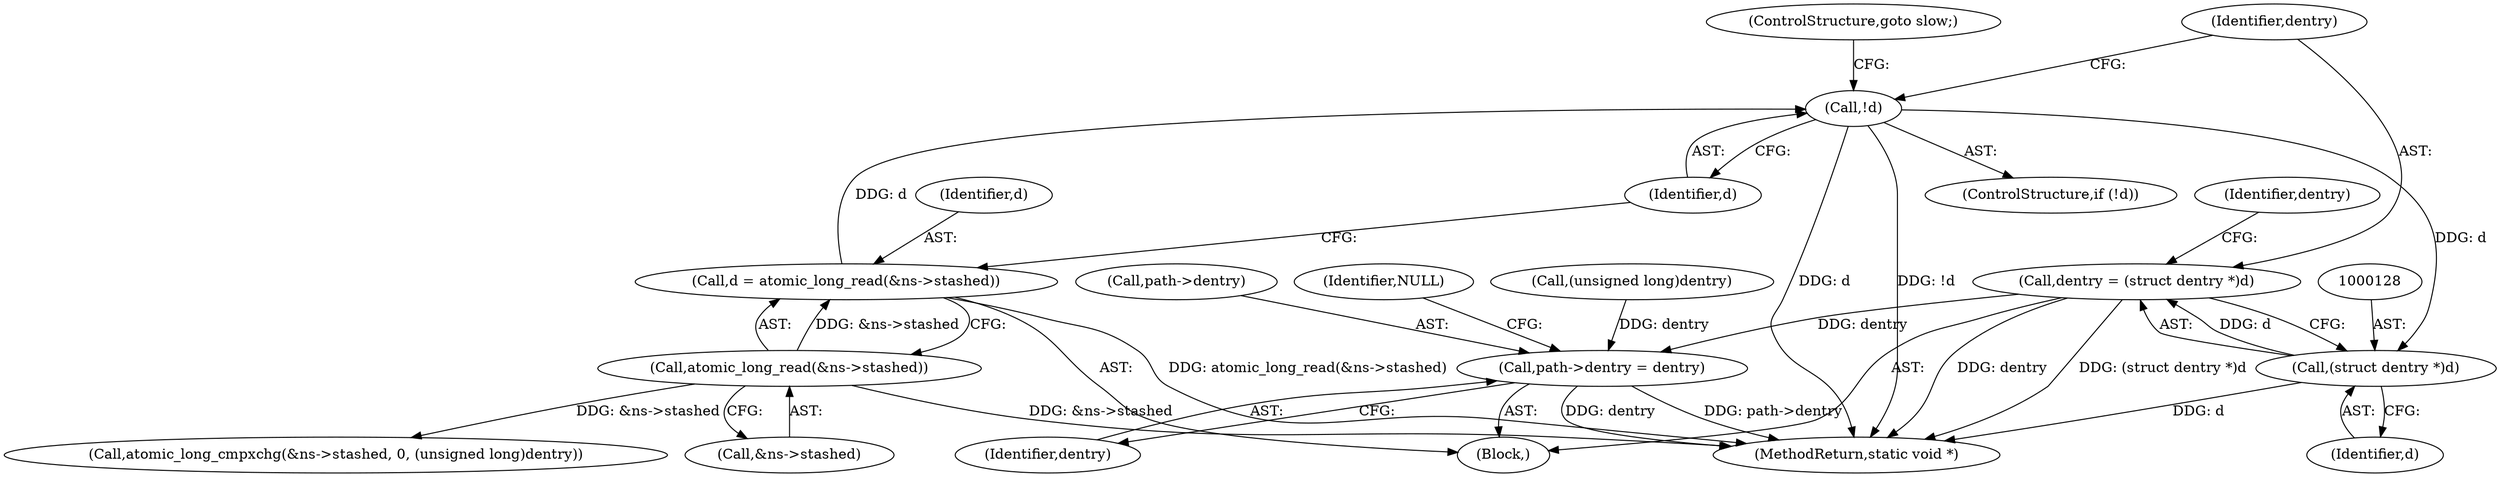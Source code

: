 digraph "0_linux_073c516ff73557a8f7315066856c04b50383ac34@pointer" {
"1000125" [label="(Call,dentry = (struct dentry *)d)"];
"1000127" [label="(Call,(struct dentry *)d)"];
"1000122" [label="(Call,!d)"];
"1000114" [label="(Call,d = atomic_long_read(&ns->stashed))"];
"1000116" [label="(Call,atomic_long_read(&ns->stashed))"];
"1000148" [label="(Call,path->dentry = dentry)"];
"1000116" [label="(Call,atomic_long_read(&ns->stashed))"];
"1000124" [label="(ControlStructure,goto slow;)"];
"1000254" [label="(Call,atomic_long_cmpxchg(&ns->stashed, 0, (unsigned long)dentry))"];
"1000114" [label="(Call,d = atomic_long_read(&ns->stashed))"];
"1000123" [label="(Identifier,d)"];
"1000125" [label="(Call,dentry = (struct dentry *)d)"];
"1000152" [label="(Identifier,dentry)"];
"1000115" [label="(Identifier,d)"];
"1000129" [label="(Identifier,d)"];
"1000127" [label="(Call,(struct dentry *)d)"];
"1000126" [label="(Identifier,dentry)"];
"1000117" [label="(Call,&ns->stashed)"];
"1000135" [label="(Identifier,dentry)"];
"1000121" [label="(ControlStructure,if (!d))"];
"1000260" [label="(Call,(unsigned long)dentry)"];
"1000148" [label="(Call,path->dentry = dentry)"];
"1000149" [label="(Call,path->dentry)"];
"1000154" [label="(Identifier,NULL)"];
"1000122" [label="(Call,!d)"];
"1000104" [label="(Block,)"];
"1000276" [label="(MethodReturn,static void *)"];
"1000125" -> "1000104"  [label="AST: "];
"1000125" -> "1000127"  [label="CFG: "];
"1000126" -> "1000125"  [label="AST: "];
"1000127" -> "1000125"  [label="AST: "];
"1000135" -> "1000125"  [label="CFG: "];
"1000125" -> "1000276"  [label="DDG: dentry"];
"1000125" -> "1000276"  [label="DDG: (struct dentry *)d"];
"1000127" -> "1000125"  [label="DDG: d"];
"1000125" -> "1000148"  [label="DDG: dentry"];
"1000127" -> "1000129"  [label="CFG: "];
"1000128" -> "1000127"  [label="AST: "];
"1000129" -> "1000127"  [label="AST: "];
"1000127" -> "1000276"  [label="DDG: d"];
"1000122" -> "1000127"  [label="DDG: d"];
"1000122" -> "1000121"  [label="AST: "];
"1000122" -> "1000123"  [label="CFG: "];
"1000123" -> "1000122"  [label="AST: "];
"1000124" -> "1000122"  [label="CFG: "];
"1000126" -> "1000122"  [label="CFG: "];
"1000122" -> "1000276"  [label="DDG: d"];
"1000122" -> "1000276"  [label="DDG: !d"];
"1000114" -> "1000122"  [label="DDG: d"];
"1000114" -> "1000104"  [label="AST: "];
"1000114" -> "1000116"  [label="CFG: "];
"1000115" -> "1000114"  [label="AST: "];
"1000116" -> "1000114"  [label="AST: "];
"1000123" -> "1000114"  [label="CFG: "];
"1000114" -> "1000276"  [label="DDG: atomic_long_read(&ns->stashed)"];
"1000116" -> "1000114"  [label="DDG: &ns->stashed"];
"1000116" -> "1000117"  [label="CFG: "];
"1000117" -> "1000116"  [label="AST: "];
"1000116" -> "1000276"  [label="DDG: &ns->stashed"];
"1000116" -> "1000254"  [label="DDG: &ns->stashed"];
"1000148" -> "1000104"  [label="AST: "];
"1000148" -> "1000152"  [label="CFG: "];
"1000149" -> "1000148"  [label="AST: "];
"1000152" -> "1000148"  [label="AST: "];
"1000154" -> "1000148"  [label="CFG: "];
"1000148" -> "1000276"  [label="DDG: dentry"];
"1000148" -> "1000276"  [label="DDG: path->dentry"];
"1000260" -> "1000148"  [label="DDG: dentry"];
}
